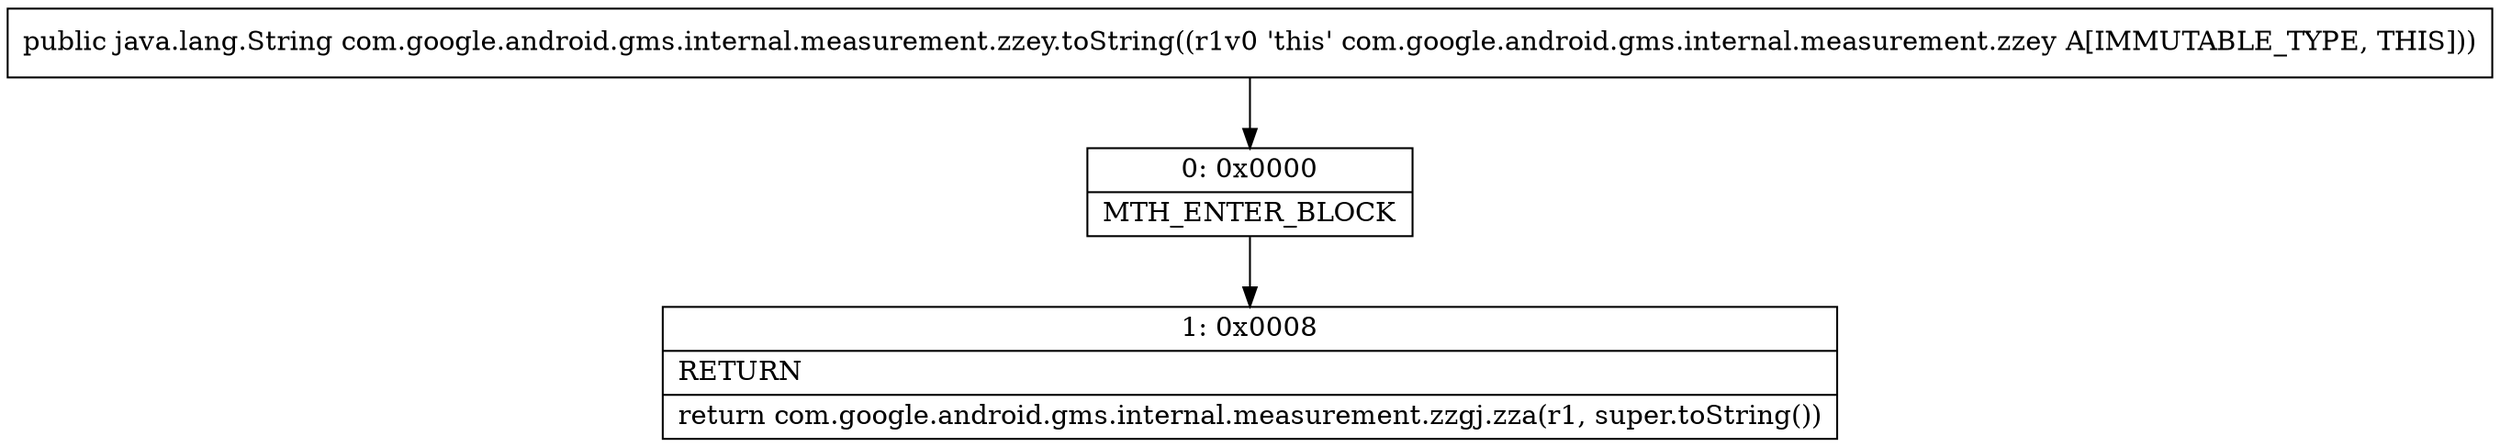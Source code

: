 digraph "CFG forcom.google.android.gms.internal.measurement.zzey.toString()Ljava\/lang\/String;" {
Node_0 [shape=record,label="{0\:\ 0x0000|MTH_ENTER_BLOCK\l}"];
Node_1 [shape=record,label="{1\:\ 0x0008|RETURN\l|return com.google.android.gms.internal.measurement.zzgj.zza(r1, super.toString())\l}"];
MethodNode[shape=record,label="{public java.lang.String com.google.android.gms.internal.measurement.zzey.toString((r1v0 'this' com.google.android.gms.internal.measurement.zzey A[IMMUTABLE_TYPE, THIS])) }"];
MethodNode -> Node_0;
Node_0 -> Node_1;
}

